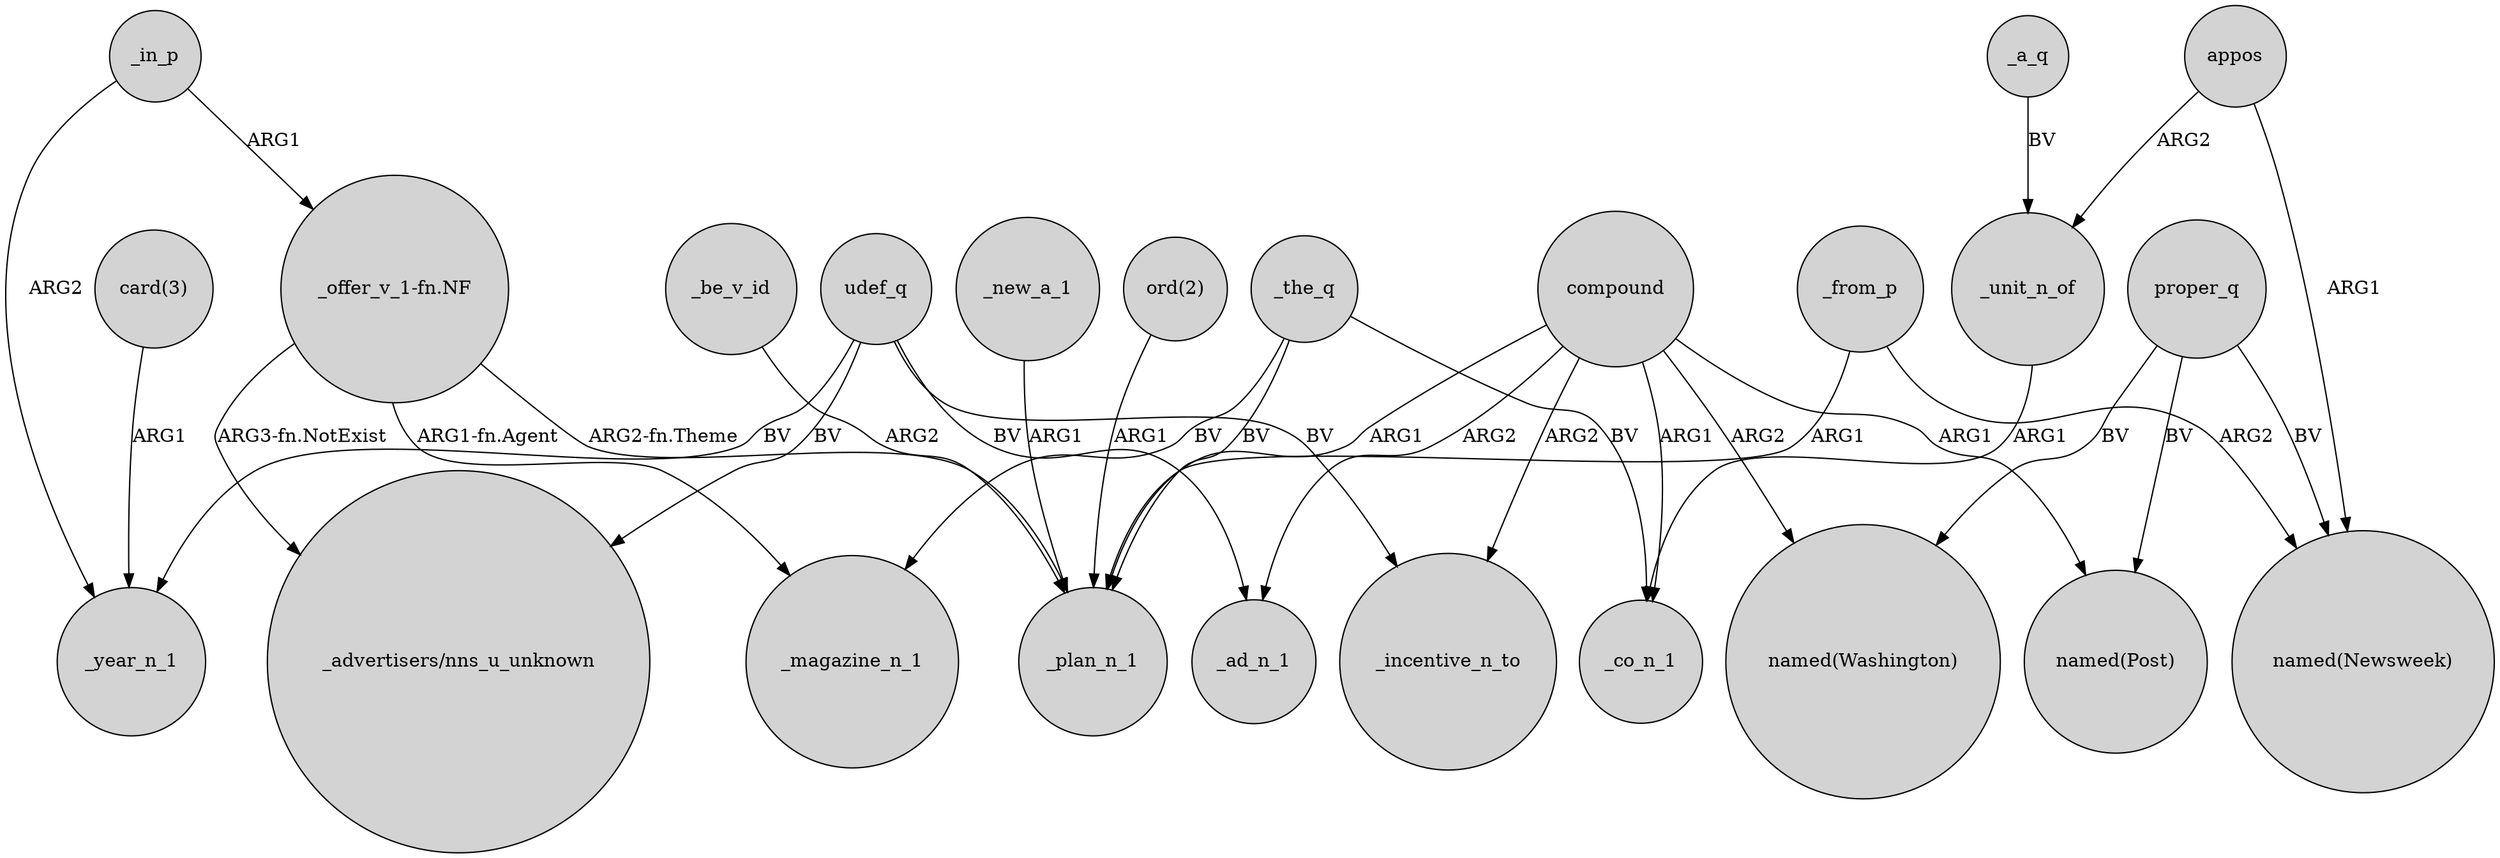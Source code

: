 digraph {
	node [shape=circle style=filled]
	"_offer_v_1-fn.NF" -> _plan_n_1 [label="ARG2-fn.Theme"]
	_in_p -> "_offer_v_1-fn.NF" [label=ARG1]
	_in_p -> _year_n_1 [label=ARG2]
	compound -> _ad_n_1 [label=ARG2]
	udef_q -> _incentive_n_to [label=BV]
	_the_q -> _plan_n_1 [label=BV]
	appos -> "named(Newsweek)" [label=ARG1]
	_new_a_1 -> _plan_n_1 [label=ARG1]
	"_offer_v_1-fn.NF" -> "_advertisers/nns_u_unknown" [label="ARG3-fn.NotExist"]
	_the_q -> _magazine_n_1 [label=BV]
	proper_q -> "named(Newsweek)" [label=BV]
	proper_q -> "named(Post)" [label=BV]
	compound -> _plan_n_1 [label=ARG1]
	proper_q -> "named(Washington)" [label=BV]
	_the_q -> _co_n_1 [label=BV]
	"ord(2)" -> _plan_n_1 [label=ARG1]
	compound -> _incentive_n_to [label=ARG2]
	_a_q -> _unit_n_of [label=BV]
	udef_q -> "_advertisers/nns_u_unknown" [label=BV]
	"card(3)" -> _year_n_1 [label=ARG1]
	udef_q -> _ad_n_1 [label=BV]
	_unit_n_of -> _co_n_1 [label=ARG1]
	_be_v_id -> _plan_n_1 [label=ARG2]
	udef_q -> _year_n_1 [label=BV]
	_from_p -> "named(Newsweek)" [label=ARG2]
	compound -> "named(Washington)" [label=ARG2]
	compound -> _co_n_1 [label=ARG1]
	"_offer_v_1-fn.NF" -> _magazine_n_1 [label="ARG1-fn.Agent"]
	appos -> _unit_n_of [label=ARG2]
	compound -> "named(Post)" [label=ARG1]
	_from_p -> _plan_n_1 [label=ARG1]
}
